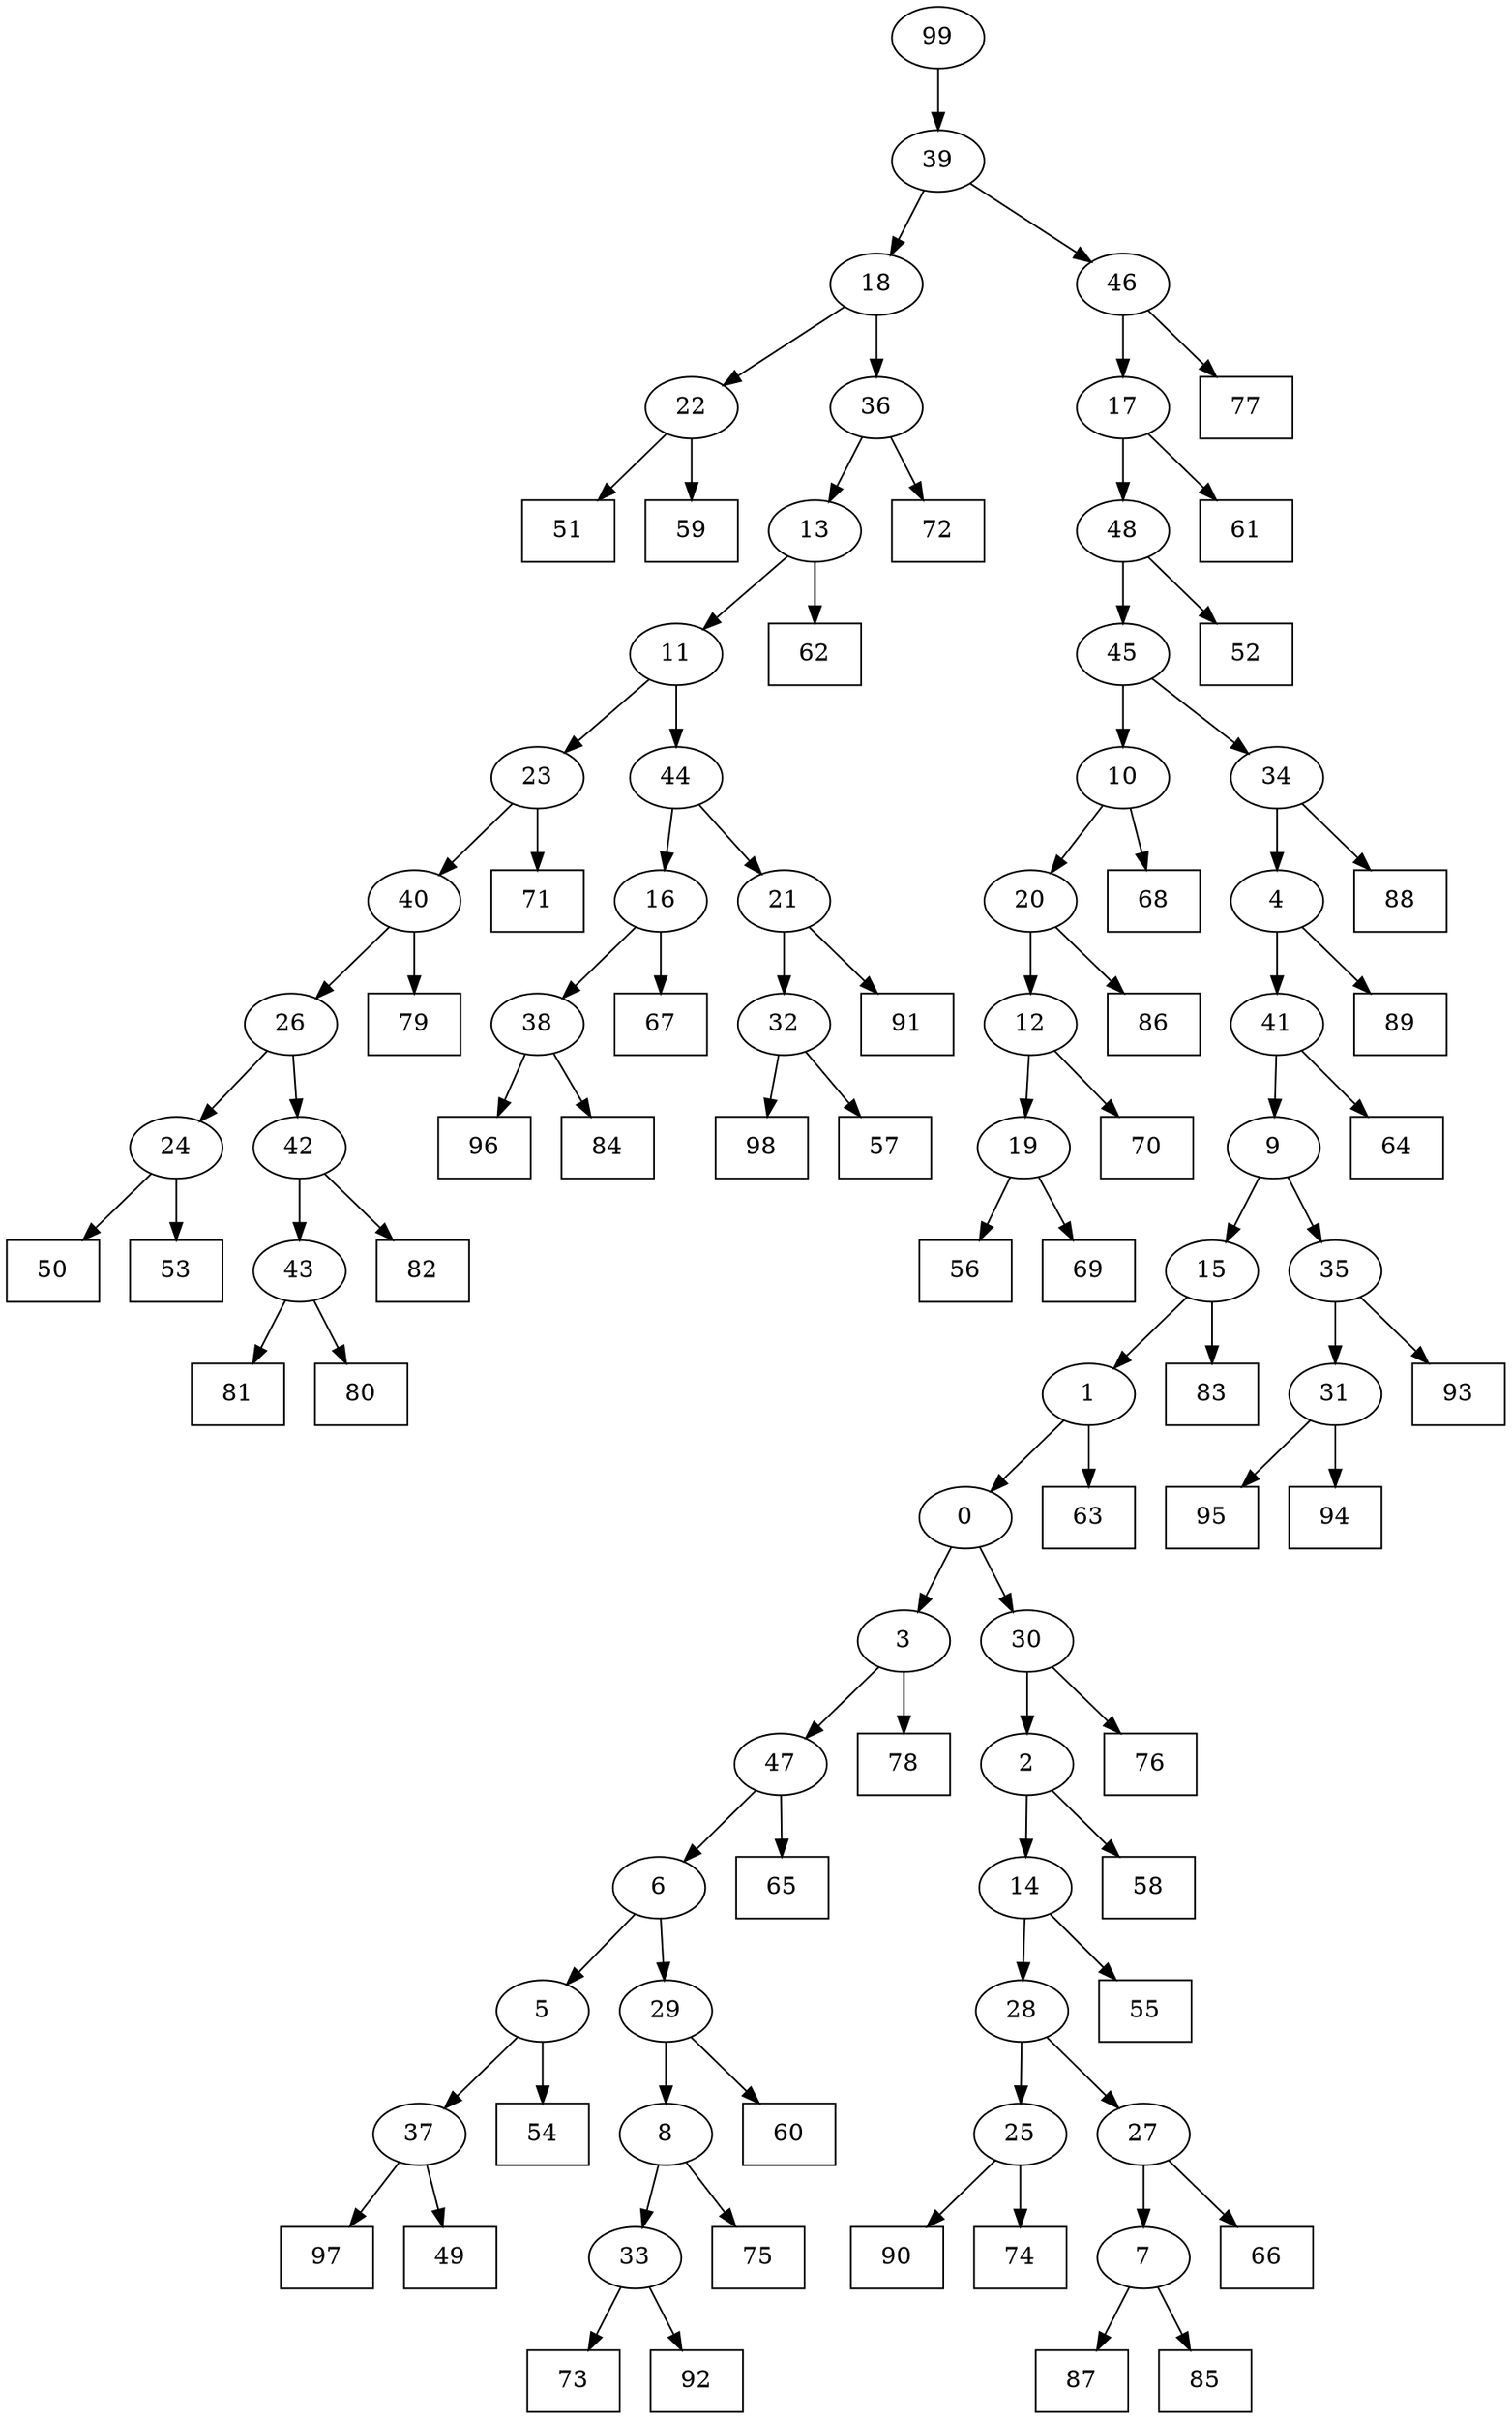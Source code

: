 digraph G {
0[label="0"];
1[label="1"];
2[label="2"];
3[label="3"];
4[label="4"];
5[label="5"];
6[label="6"];
7[label="7"];
8[label="8"];
9[label="9"];
10[label="10"];
11[label="11"];
12[label="12"];
13[label="13"];
14[label="14"];
15[label="15"];
16[label="16"];
17[label="17"];
18[label="18"];
19[label="19"];
20[label="20"];
21[label="21"];
22[label="22"];
23[label="23"];
24[label="24"];
25[label="25"];
26[label="26"];
27[label="27"];
28[label="28"];
29[label="29"];
30[label="30"];
31[label="31"];
32[label="32"];
33[label="33"];
34[label="34"];
35[label="35"];
36[label="36"];
37[label="37"];
38[label="38"];
39[label="39"];
40[label="40"];
41[label="41"];
42[label="42"];
43[label="43"];
44[label="44"];
45[label="45"];
46[label="46"];
47[label="47"];
48[label="48"];
49[shape=box,label="60"];
50[shape=box,label="72"];
51[shape=box,label="62"];
52[shape=box,label="51"];
53[shape=box,label="50"];
54[shape=box,label="97"];
55[shape=box,label="81"];
56[shape=box,label="56"];
57[shape=box,label="95"];
58[shape=box,label="59"];
59[shape=box,label="64"];
60[shape=box,label="58"];
61[shape=box,label="65"];
62[shape=box,label="53"];
63[shape=box,label="73"];
64[shape=box,label="49"];
65[shape=box,label="75"];
66[shape=box,label="61"];
67[shape=box,label="98"];
68[shape=box,label="83"];
69[shape=box,label="90"];
70[shape=box,label="68"];
71[shape=box,label="92"];
72[shape=box,label="82"];
73[shape=box,label="94"];
74[shape=box,label="63"];
75[shape=box,label="66"];
76[shape=box,label="76"];
77[shape=box,label="54"];
78[shape=box,label="70"];
79[shape=box,label="88"];
80[shape=box,label="96"];
81[shape=box,label="89"];
82[shape=box,label="80"];
83[shape=box,label="86"];
84[shape=box,label="93"];
85[shape=box,label="67"];
86[shape=box,label="77"];
87[shape=box,label="71"];
88[shape=box,label="79"];
89[shape=box,label="57"];
90[shape=box,label="55"];
91[shape=box,label="91"];
92[shape=box,label="74"];
93[shape=box,label="52"];
94[shape=box,label="87"];
95[shape=box,label="85"];
96[shape=box,label="78"];
97[shape=box,label="69"];
98[shape=box,label="84"];
99[label="99"];
42->72 ;
14->90 ;
2->14 ;
26->24 ;
48->93 ;
29->49 ;
25->69 ;
35->84 ;
38->98 ;
40->26 ;
31->73 ;
22->58 ;
14->28 ;
10->20 ;
15->68 ;
31->57 ;
32->67 ;
11->44 ;
41->59 ;
0->30 ;
37->64 ;
44->21 ;
47->6 ;
33->63 ;
47->61 ;
21->32 ;
12->19 ;
28->25 ;
39->46 ;
46->86 ;
25->92 ;
5->37 ;
37->54 ;
16->85 ;
18->36 ;
21->91 ;
45->10 ;
26->42 ;
19->56 ;
3->47 ;
38->80 ;
1->0 ;
32->89 ;
18->22 ;
22->52 ;
6->5 ;
5->77 ;
20->83 ;
45->34 ;
34->79 ;
40->88 ;
23->87 ;
48->45 ;
99->39 ;
39->18 ;
6->29 ;
2->60 ;
13->51 ;
10->70 ;
29->8 ;
8->65 ;
23->40 ;
1->74 ;
4->41 ;
41->9 ;
24->62 ;
0->3 ;
3->96 ;
34->4 ;
4->81 ;
7->95 ;
8->33 ;
33->71 ;
36->13 ;
44->16 ;
16->38 ;
30->2 ;
43->55 ;
30->76 ;
9->35 ;
35->31 ;
19->97 ;
9->15 ;
15->1 ;
43->82 ;
27->7 ;
7->94 ;
42->43 ;
46->17 ;
17->66 ;
36->50 ;
28->27 ;
27->75 ;
24->53 ;
13->11 ;
11->23 ;
17->48 ;
20->12 ;
12->78 ;
}
